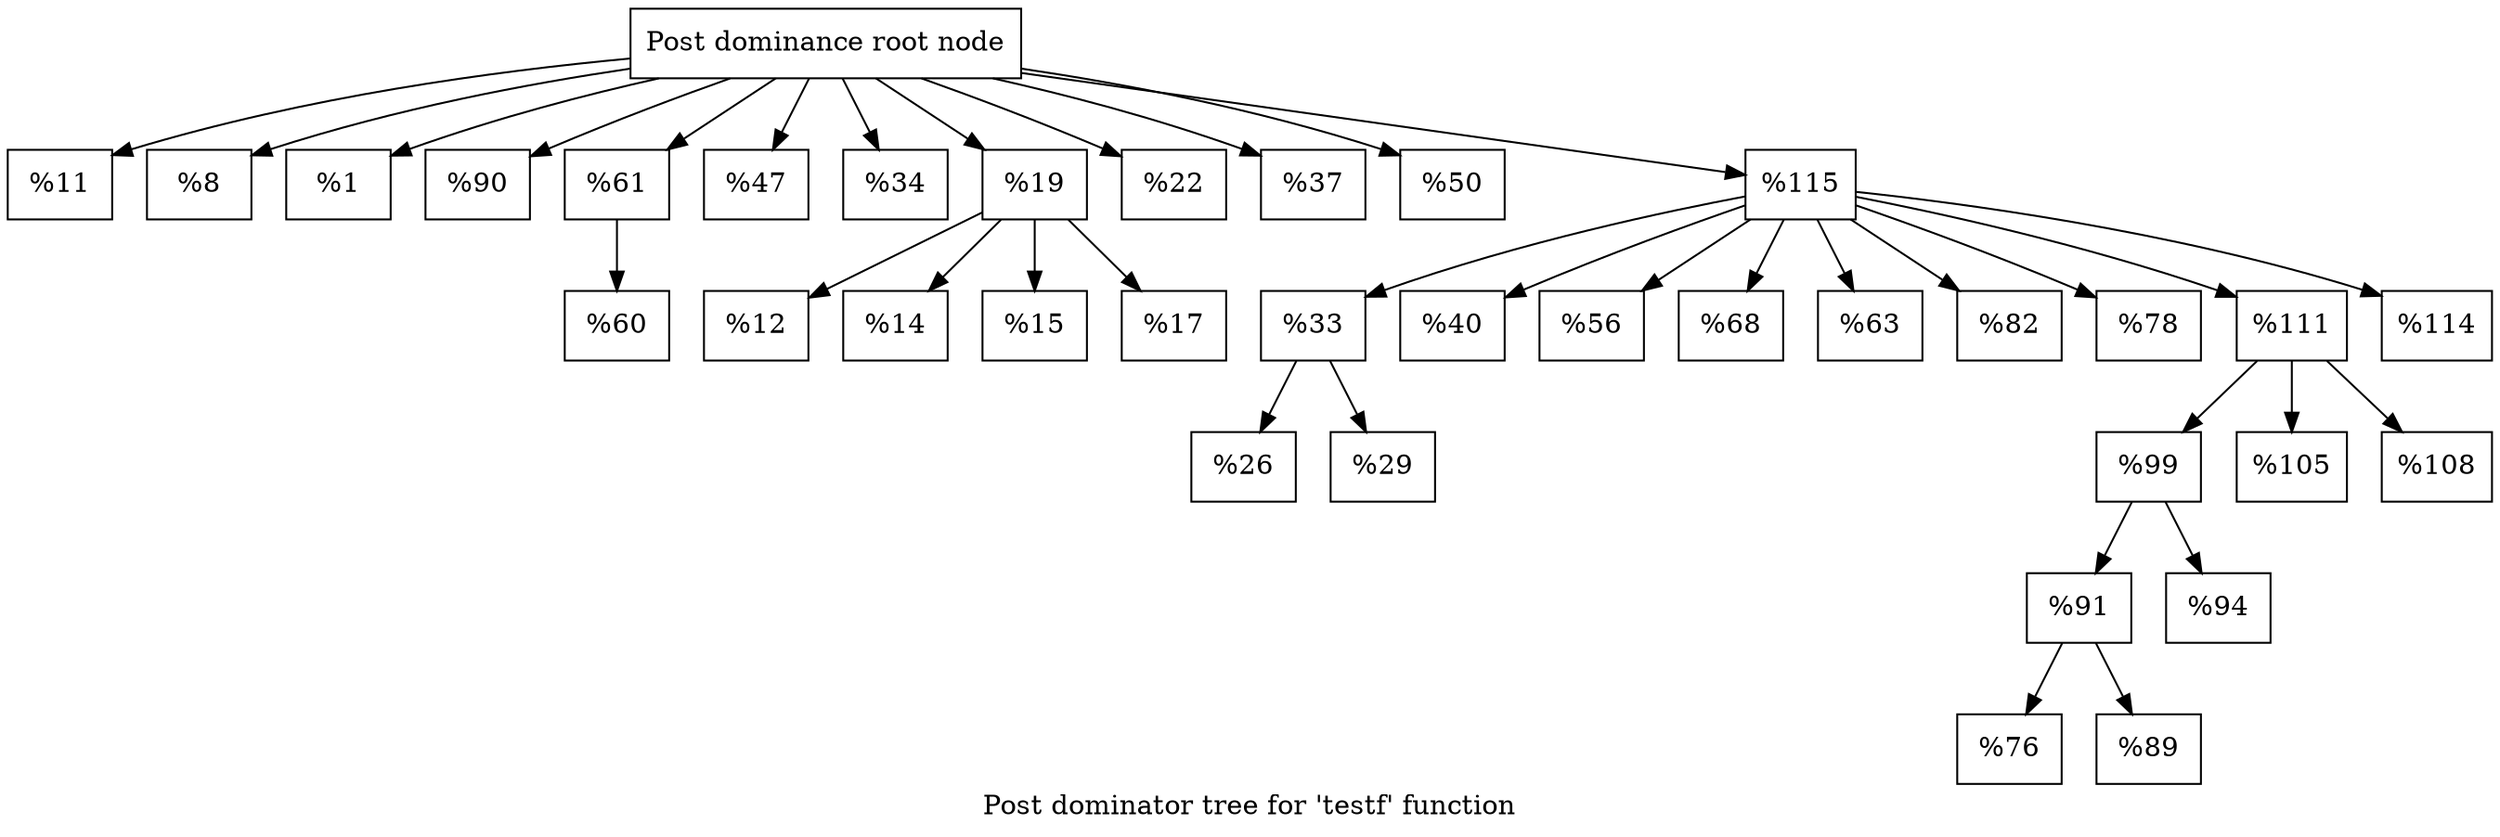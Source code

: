 digraph "Post dominator tree for 'testf' function" {
	label="Post dominator tree for 'testf' function";

	Node0xfb5b20 [shape=record,label="{Post dominance root node}"];
	Node0xfb5b20 -> Node0x1358b40;
	Node0xfb5b20 -> Node0xfb5ac0;
	Node0xfb5b20 -> Node0x1357830;
	Node0xfb5b20 -> Node0x1344630;
	Node0xfb5b20 -> Node0x1050ee0;
	Node0xfb5b20 -> Node0x13475a0;
	Node0xfb5b20 -> Node0x10dc3e0;
	Node0xfb5b20 -> Node0x11d9030;
	Node0xfb5b20 -> Node0x1323eb0;
	Node0xfb5b20 -> Node0x12a1180;
	Node0xfb5b20 -> Node0x1287170;
	Node0xfb5b20 -> Node0x1286df0;
	Node0x1358b40 [shape=record,label="{%11}"];
	Node0xfb5ac0 [shape=record,label="{%8}"];
	Node0x1357830 [shape=record,label="{%1}"];
	Node0x1344630 [shape=record,label="{%90}"];
	Node0x1050ee0 [shape=record,label="{%61}"];
	Node0x1050ee0 -> Node0x11dd4d0;
	Node0x11dd4d0 [shape=record,label="{%60}"];
	Node0x13475a0 [shape=record,label="{%47}"];
	Node0x10dc3e0 [shape=record,label="{%34}"];
	Node0x11d9030 [shape=record,label="{%19}"];
	Node0x11d9030 -> Node0x12b0730;
	Node0x11d9030 -> Node0x125ab50;
	Node0x11d9030 -> Node0x11fb080;
	Node0x11d9030 -> Node0x1240060;
	Node0x12b0730 [shape=record,label="{%12}"];
	Node0x125ab50 [shape=record,label="{%14}"];
	Node0x11fb080 [shape=record,label="{%15}"];
	Node0x1240060 [shape=record,label="{%17}"];
	Node0x1323eb0 [shape=record,label="{%22}"];
	Node0x12a1180 [shape=record,label="{%37}"];
	Node0x1287170 [shape=record,label="{%50}"];
	Node0x1286df0 [shape=record,label="{%115}"];
	Node0x1286df0 -> Node0x12b5220;
	Node0x1286df0 -> Node0x1313c30;
	Node0x1286df0 -> Node0x12a81a0;
	Node0x1286df0 -> Node0x10d3070;
	Node0x1286df0 -> Node0x12b3f70;
	Node0x1286df0 -> Node0x1017d60;
	Node0x1286df0 -> Node0x126dcc0;
	Node0x1286df0 -> Node0x1340f80;
	Node0x1286df0 -> Node0x12819f0;
	Node0x12b5220 [shape=record,label="{%33}"];
	Node0x12b5220 -> Node0x11f2ed0;
	Node0x12b5220 -> Node0x134e6e0;
	Node0x11f2ed0 [shape=record,label="{%26}"];
	Node0x134e6e0 [shape=record,label="{%29}"];
	Node0x1313c30 [shape=record,label="{%40}"];
	Node0x12a81a0 [shape=record,label="{%56}"];
	Node0x10d3070 [shape=record,label="{%68}"];
	Node0x12b3f70 [shape=record,label="{%63}"];
	Node0x1017d60 [shape=record,label="{%82}"];
	Node0x126dcc0 [shape=record,label="{%78}"];
	Node0x1340f80 [shape=record,label="{%111}"];
	Node0x1340f80 -> Node0x10dd070;
	Node0x1340f80 -> Node0x1244950;
	Node0x1340f80 -> Node0x12b8e70;
	Node0x10dd070 [shape=record,label="{%99}"];
	Node0x10dd070 -> Node0x12bbfd0;
	Node0x10dd070 -> Node0x12bb870;
	Node0x12bbfd0 [shape=record,label="{%91}"];
	Node0x12bbfd0 -> Node0x116d4a0;
	Node0x12bbfd0 -> Node0x12adc20;
	Node0x116d4a0 [shape=record,label="{%76}"];
	Node0x12adc20 [shape=record,label="{%89}"];
	Node0x12bb870 [shape=record,label="{%94}"];
	Node0x1244950 [shape=record,label="{%105}"];
	Node0x12b8e70 [shape=record,label="{%108}"];
	Node0x12819f0 [shape=record,label="{%114}"];
}
